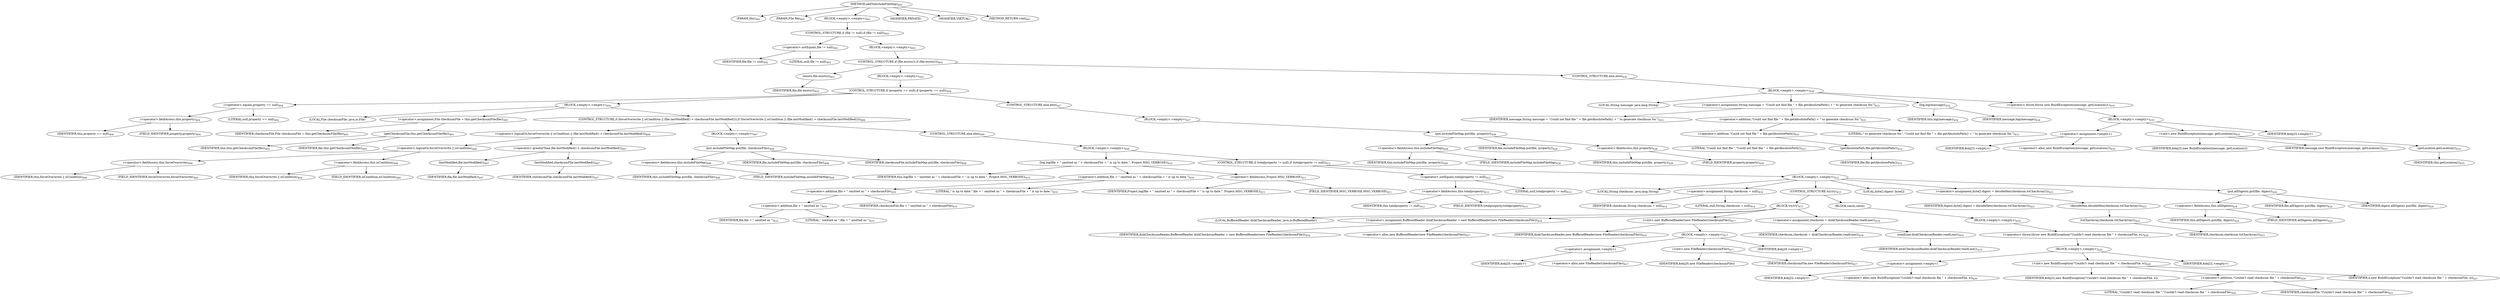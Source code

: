 digraph "addToIncludeFileMap" {  
"743" [label = <(METHOD,addToIncludeFileMap)<SUB>401</SUB>> ]
"41" [label = <(PARAM,this)<SUB>401</SUB>> ]
"744" [label = <(PARAM,File file)<SUB>401</SUB>> ]
"745" [label = <(BLOCK,&lt;empty&gt;,&lt;empty&gt;)<SUB>401</SUB>> ]
"746" [label = <(CONTROL_STRUCTURE,if (file != null),if (file != null))<SUB>402</SUB>> ]
"747" [label = <(&lt;operator&gt;.notEquals,file != null)<SUB>402</SUB>> ]
"748" [label = <(IDENTIFIER,file,file != null)<SUB>402</SUB>> ]
"749" [label = <(LITERAL,null,file != null)<SUB>402</SUB>> ]
"750" [label = <(BLOCK,&lt;empty&gt;,&lt;empty&gt;)<SUB>402</SUB>> ]
"751" [label = <(CONTROL_STRUCTURE,if (file.exists()),if (file.exists()))<SUB>403</SUB>> ]
"752" [label = <(exists,file.exists())<SUB>403</SUB>> ]
"753" [label = <(IDENTIFIER,file,file.exists())<SUB>403</SUB>> ]
"754" [label = <(BLOCK,&lt;empty&gt;,&lt;empty&gt;)<SUB>403</SUB>> ]
"755" [label = <(CONTROL_STRUCTURE,if (property == null),if (property == null))<SUB>404</SUB>> ]
"756" [label = <(&lt;operator&gt;.equals,property == null)<SUB>404</SUB>> ]
"757" [label = <(&lt;operator&gt;.fieldAccess,this.property)<SUB>404</SUB>> ]
"758" [label = <(IDENTIFIER,this,property == null)<SUB>404</SUB>> ]
"759" [label = <(FIELD_IDENTIFIER,property,property)<SUB>404</SUB>> ]
"760" [label = <(LITERAL,null,property == null)<SUB>404</SUB>> ]
"761" [label = <(BLOCK,&lt;empty&gt;,&lt;empty&gt;)<SUB>404</SUB>> ]
"762" [label = <(LOCAL,File checksumFile: java.io.File)> ]
"763" [label = <(&lt;operator&gt;.assignment,File checksumFile = this.getChecksumFile(file))<SUB>405</SUB>> ]
"764" [label = <(IDENTIFIER,checksumFile,File checksumFile = this.getChecksumFile(file))<SUB>405</SUB>> ]
"765" [label = <(getChecksumFile,this.getChecksumFile(file))<SUB>405</SUB>> ]
"40" [label = <(IDENTIFIER,this,this.getChecksumFile(file))<SUB>405</SUB>> ]
"766" [label = <(IDENTIFIER,file,this.getChecksumFile(file))<SUB>405</SUB>> ]
"767" [label = <(CONTROL_STRUCTURE,if (forceOverwrite || isCondition || (file.lastModified() &gt; checksumFile.lastModified())),if (forceOverwrite || isCondition || (file.lastModified() &gt; checksumFile.lastModified())))<SUB>406</SUB>> ]
"768" [label = <(&lt;operator&gt;.logicalOr,forceOverwrite || isCondition || (file.lastModified() &gt; checksumFile.lastModified()))<SUB>406</SUB>> ]
"769" [label = <(&lt;operator&gt;.logicalOr,forceOverwrite || isCondition)<SUB>406</SUB>> ]
"770" [label = <(&lt;operator&gt;.fieldAccess,this.forceOverwrite)<SUB>406</SUB>> ]
"771" [label = <(IDENTIFIER,this,forceOverwrite || isCondition)<SUB>406</SUB>> ]
"772" [label = <(FIELD_IDENTIFIER,forceOverwrite,forceOverwrite)<SUB>406</SUB>> ]
"773" [label = <(&lt;operator&gt;.fieldAccess,this.isCondition)<SUB>406</SUB>> ]
"774" [label = <(IDENTIFIER,this,forceOverwrite || isCondition)<SUB>406</SUB>> ]
"775" [label = <(FIELD_IDENTIFIER,isCondition,isCondition)<SUB>406</SUB>> ]
"776" [label = <(&lt;operator&gt;.greaterThan,file.lastModified() &gt; checksumFile.lastModified())<SUB>407</SUB>> ]
"777" [label = <(lastModified,file.lastModified())<SUB>407</SUB>> ]
"778" [label = <(IDENTIFIER,file,file.lastModified())<SUB>407</SUB>> ]
"779" [label = <(lastModified,checksumFile.lastModified())<SUB>407</SUB>> ]
"780" [label = <(IDENTIFIER,checksumFile,checksumFile.lastModified())<SUB>407</SUB>> ]
"781" [label = <(BLOCK,&lt;empty&gt;,&lt;empty&gt;)<SUB>407</SUB>> ]
"782" [label = <(put,includeFileMap.put(file, checksumFile))<SUB>408</SUB>> ]
"783" [label = <(&lt;operator&gt;.fieldAccess,this.includeFileMap)<SUB>408</SUB>> ]
"784" [label = <(IDENTIFIER,this,includeFileMap.put(file, checksumFile))<SUB>408</SUB>> ]
"785" [label = <(FIELD_IDENTIFIER,includeFileMap,includeFileMap)<SUB>408</SUB>> ]
"786" [label = <(IDENTIFIER,file,includeFileMap.put(file, checksumFile))<SUB>408</SUB>> ]
"787" [label = <(IDENTIFIER,checksumFile,includeFileMap.put(file, checksumFile))<SUB>408</SUB>> ]
"788" [label = <(CONTROL_STRUCTURE,else,else)<SUB>409</SUB>> ]
"789" [label = <(BLOCK,&lt;empty&gt;,&lt;empty&gt;)<SUB>409</SUB>> ]
"790" [label = <(log,log(file + &quot; omitted as &quot; + checksumFile + &quot; is up to date.&quot;, Project.MSG_VERBOSE))<SUB>410</SUB>> ]
"42" [label = <(IDENTIFIER,this,log(file + &quot; omitted as &quot; + checksumFile + &quot; is up to date.&quot;, Project.MSG_VERBOSE))<SUB>410</SUB>> ]
"791" [label = <(&lt;operator&gt;.addition,file + &quot; omitted as &quot; + checksumFile + &quot; is up to date.&quot;)<SUB>410</SUB>> ]
"792" [label = <(&lt;operator&gt;.addition,file + &quot; omitted as &quot; + checksumFile)<SUB>410</SUB>> ]
"793" [label = <(&lt;operator&gt;.addition,file + &quot; omitted as &quot;)<SUB>410</SUB>> ]
"794" [label = <(IDENTIFIER,file,file + &quot; omitted as &quot;)<SUB>410</SUB>> ]
"795" [label = <(LITERAL,&quot; omitted as &quot;,file + &quot; omitted as &quot;)<SUB>410</SUB>> ]
"796" [label = <(IDENTIFIER,checksumFile,file + &quot; omitted as &quot; + checksumFile)<SUB>410</SUB>> ]
"797" [label = <(LITERAL,&quot; is up to date.&quot;,file + &quot; omitted as &quot; + checksumFile + &quot; is up to date.&quot;)<SUB>410</SUB>> ]
"798" [label = <(&lt;operator&gt;.fieldAccess,Project.MSG_VERBOSE)<SUB>411</SUB>> ]
"799" [label = <(IDENTIFIER,Project,log(file + &quot; omitted as &quot; + checksumFile + &quot; is up to date.&quot;, Project.MSG_VERBOSE))<SUB>411</SUB>> ]
"800" [label = <(FIELD_IDENTIFIER,MSG_VERBOSE,MSG_VERBOSE)<SUB>411</SUB>> ]
"801" [label = <(CONTROL_STRUCTURE,if (totalproperty != null),if (totalproperty != null))<SUB>412</SUB>> ]
"802" [label = <(&lt;operator&gt;.notEquals,totalproperty != null)<SUB>412</SUB>> ]
"803" [label = <(&lt;operator&gt;.fieldAccess,this.totalproperty)<SUB>412</SUB>> ]
"804" [label = <(IDENTIFIER,this,totalproperty != null)<SUB>412</SUB>> ]
"805" [label = <(FIELD_IDENTIFIER,totalproperty,totalproperty)<SUB>412</SUB>> ]
"806" [label = <(LITERAL,null,totalproperty != null)<SUB>412</SUB>> ]
"807" [label = <(BLOCK,&lt;empty&gt;,&lt;empty&gt;)<SUB>412</SUB>> ]
"808" [label = <(LOCAL,String checksum: java.lang.String)> ]
"809" [label = <(&lt;operator&gt;.assignment,String checksum = null)<SUB>414</SUB>> ]
"810" [label = <(IDENTIFIER,checksum,String checksum = null)<SUB>414</SUB>> ]
"811" [label = <(LITERAL,null,String checksum = null)<SUB>414</SUB>> ]
"812" [label = <(CONTROL_STRUCTURE,try,try)<SUB>415</SUB>> ]
"813" [label = <(BLOCK,try,try)<SUB>415</SUB>> ]
"44" [label = <(LOCAL,BufferedReader diskChecksumReader: java.io.BufferedReader)> ]
"814" [label = <(&lt;operator&gt;.assignment,BufferedReader diskChecksumReader = new BufferedReader(new FileReader(checksumFile)))<SUB>416</SUB>> ]
"815" [label = <(IDENTIFIER,diskChecksumReader,BufferedReader diskChecksumReader = new BufferedReader(new FileReader(checksumFile)))<SUB>416</SUB>> ]
"816" [label = <(&lt;operator&gt;.alloc,new BufferedReader(new FileReader(checksumFile)))<SUB>417</SUB>> ]
"817" [label = <(&lt;init&gt;,new BufferedReader(new FileReader(checksumFile)))<SUB>417</SUB>> ]
"43" [label = <(IDENTIFIER,diskChecksumReader,new BufferedReader(new FileReader(checksumFile)))<SUB>416</SUB>> ]
"818" [label = <(BLOCK,&lt;empty&gt;,&lt;empty&gt;)<SUB>417</SUB>> ]
"819" [label = <(&lt;operator&gt;.assignment,&lt;empty&gt;)> ]
"820" [label = <(IDENTIFIER,$obj20,&lt;empty&gt;)> ]
"821" [label = <(&lt;operator&gt;.alloc,new FileReader(checksumFile))<SUB>417</SUB>> ]
"822" [label = <(&lt;init&gt;,new FileReader(checksumFile))<SUB>417</SUB>> ]
"823" [label = <(IDENTIFIER,$obj20,new FileReader(checksumFile))> ]
"824" [label = <(IDENTIFIER,checksumFile,new FileReader(checksumFile))<SUB>417</SUB>> ]
"825" [label = <(IDENTIFIER,$obj20,&lt;empty&gt;)> ]
"826" [label = <(&lt;operator&gt;.assignment,checksum = diskChecksumReader.readLine())<SUB>418</SUB>> ]
"827" [label = <(IDENTIFIER,checksum,checksum = diskChecksumReader.readLine())<SUB>418</SUB>> ]
"828" [label = <(readLine,diskChecksumReader.readLine())<SUB>418</SUB>> ]
"829" [label = <(IDENTIFIER,diskChecksumReader,diskChecksumReader.readLine())<SUB>418</SUB>> ]
"830" [label = <(BLOCK,catch,catch)> ]
"831" [label = <(BLOCK,&lt;empty&gt;,&lt;empty&gt;)<SUB>419</SUB>> ]
"832" [label = <(&lt;operator&gt;.throw,throw new BuildException(&quot;Couldn't read checksum file &quot; + checksumFile, e);)<SUB>420</SUB>> ]
"833" [label = <(BLOCK,&lt;empty&gt;,&lt;empty&gt;)<SUB>420</SUB>> ]
"834" [label = <(&lt;operator&gt;.assignment,&lt;empty&gt;)> ]
"835" [label = <(IDENTIFIER,$obj22,&lt;empty&gt;)> ]
"836" [label = <(&lt;operator&gt;.alloc,new BuildException(&quot;Couldn't read checksum file &quot; + checksumFile, e))<SUB>420</SUB>> ]
"837" [label = <(&lt;init&gt;,new BuildException(&quot;Couldn't read checksum file &quot; + checksumFile, e))<SUB>420</SUB>> ]
"838" [label = <(IDENTIFIER,$obj22,new BuildException(&quot;Couldn't read checksum file &quot; + checksumFile, e))> ]
"839" [label = <(&lt;operator&gt;.addition,&quot;Couldn't read checksum file &quot; + checksumFile)<SUB>420</SUB>> ]
"840" [label = <(LITERAL,&quot;Couldn't read checksum file &quot;,&quot;Couldn't read checksum file &quot; + checksumFile)<SUB>420</SUB>> ]
"841" [label = <(IDENTIFIER,checksumFile,&quot;Couldn't read checksum file &quot; + checksumFile)<SUB>421</SUB>> ]
"842" [label = <(IDENTIFIER,e,new BuildException(&quot;Couldn't read checksum file &quot; + checksumFile, e))<SUB>421</SUB>> ]
"843" [label = <(IDENTIFIER,$obj22,&lt;empty&gt;)> ]
"844" [label = <(LOCAL,byte[] digest: byte[])> ]
"845" [label = <(&lt;operator&gt;.assignment,byte[] digest = decodeHex(checksum.toCharArray()))<SUB>423</SUB>> ]
"846" [label = <(IDENTIFIER,digest,byte[] digest = decodeHex(checksum.toCharArray()))<SUB>423</SUB>> ]
"847" [label = <(decodeHex,decodeHex(checksum.toCharArray()))<SUB>423</SUB>> ]
"848" [label = <(toCharArray,checksum.toCharArray())<SUB>423</SUB>> ]
"849" [label = <(IDENTIFIER,checksum,checksum.toCharArray())<SUB>423</SUB>> ]
"850" [label = <(put,allDigests.put(file, digest))<SUB>424</SUB>> ]
"851" [label = <(&lt;operator&gt;.fieldAccess,this.allDigests)<SUB>424</SUB>> ]
"852" [label = <(IDENTIFIER,this,allDigests.put(file, digest))<SUB>424</SUB>> ]
"853" [label = <(FIELD_IDENTIFIER,allDigests,allDigests)<SUB>424</SUB>> ]
"854" [label = <(IDENTIFIER,file,allDigests.put(file, digest))<SUB>424</SUB>> ]
"855" [label = <(IDENTIFIER,digest,allDigests.put(file, digest))<SUB>424</SUB>> ]
"856" [label = <(CONTROL_STRUCTURE,else,else)<SUB>427</SUB>> ]
"857" [label = <(BLOCK,&lt;empty&gt;,&lt;empty&gt;)<SUB>427</SUB>> ]
"858" [label = <(put,includeFileMap.put(file, property))<SUB>428</SUB>> ]
"859" [label = <(&lt;operator&gt;.fieldAccess,this.includeFileMap)<SUB>428</SUB>> ]
"860" [label = <(IDENTIFIER,this,includeFileMap.put(file, property))<SUB>428</SUB>> ]
"861" [label = <(FIELD_IDENTIFIER,includeFileMap,includeFileMap)<SUB>428</SUB>> ]
"862" [label = <(IDENTIFIER,file,includeFileMap.put(file, property))<SUB>428</SUB>> ]
"863" [label = <(&lt;operator&gt;.fieldAccess,this.property)<SUB>428</SUB>> ]
"864" [label = <(IDENTIFIER,this,includeFileMap.put(file, property))<SUB>428</SUB>> ]
"865" [label = <(FIELD_IDENTIFIER,property,property)<SUB>428</SUB>> ]
"866" [label = <(CONTROL_STRUCTURE,else,else)<SUB>430</SUB>> ]
"867" [label = <(BLOCK,&lt;empty&gt;,&lt;empty&gt;)<SUB>430</SUB>> ]
"868" [label = <(LOCAL,String message: java.lang.String)> ]
"869" [label = <(&lt;operator&gt;.assignment,String message = &quot;Could not find file &quot; + file.getAbsolutePath() + &quot; to generate checksum for.&quot;)<SUB>431</SUB>> ]
"870" [label = <(IDENTIFIER,message,String message = &quot;Could not find file &quot; + file.getAbsolutePath() + &quot; to generate checksum for.&quot;)<SUB>431</SUB>> ]
"871" [label = <(&lt;operator&gt;.addition,&quot;Could not find file &quot; + file.getAbsolutePath() + &quot; to generate checksum for.&quot;)<SUB>431</SUB>> ]
"872" [label = <(&lt;operator&gt;.addition,&quot;Could not find file &quot; + file.getAbsolutePath())<SUB>431</SUB>> ]
"873" [label = <(LITERAL,&quot;Could not find file &quot;,&quot;Could not find file &quot; + file.getAbsolutePath())<SUB>431</SUB>> ]
"874" [label = <(getAbsolutePath,file.getAbsolutePath())<SUB>432</SUB>> ]
"875" [label = <(IDENTIFIER,file,file.getAbsolutePath())<SUB>432</SUB>> ]
"876" [label = <(LITERAL,&quot; to generate checksum for.&quot;,&quot;Could not find file &quot; + file.getAbsolutePath() + &quot; to generate checksum for.&quot;)<SUB>433</SUB>> ]
"877" [label = <(log,log(message))<SUB>434</SUB>> ]
"45" [label = <(IDENTIFIER,this,log(message))<SUB>434</SUB>> ]
"878" [label = <(IDENTIFIER,message,log(message))<SUB>434</SUB>> ]
"879" [label = <(&lt;operator&gt;.throw,throw new BuildException(message, getLocation());)<SUB>435</SUB>> ]
"880" [label = <(BLOCK,&lt;empty&gt;,&lt;empty&gt;)<SUB>435</SUB>> ]
"881" [label = <(&lt;operator&gt;.assignment,&lt;empty&gt;)> ]
"882" [label = <(IDENTIFIER,$obj23,&lt;empty&gt;)> ]
"883" [label = <(&lt;operator&gt;.alloc,new BuildException(message, getLocation()))<SUB>435</SUB>> ]
"884" [label = <(&lt;init&gt;,new BuildException(message, getLocation()))<SUB>435</SUB>> ]
"885" [label = <(IDENTIFIER,$obj23,new BuildException(message, getLocation()))> ]
"886" [label = <(IDENTIFIER,message,new BuildException(message, getLocation()))<SUB>435</SUB>> ]
"887" [label = <(getLocation,getLocation())<SUB>435</SUB>> ]
"46" [label = <(IDENTIFIER,this,getLocation())<SUB>435</SUB>> ]
"888" [label = <(IDENTIFIER,$obj23,&lt;empty&gt;)> ]
"889" [label = <(MODIFIER,PRIVATE)> ]
"890" [label = <(MODIFIER,VIRTUAL)> ]
"891" [label = <(METHOD_RETURN,void)<SUB>401</SUB>> ]
  "743" -> "41" 
  "743" -> "744" 
  "743" -> "745" 
  "743" -> "889" 
  "743" -> "890" 
  "743" -> "891" 
  "745" -> "746" 
  "746" -> "747" 
  "746" -> "750" 
  "747" -> "748" 
  "747" -> "749" 
  "750" -> "751" 
  "751" -> "752" 
  "751" -> "754" 
  "751" -> "866" 
  "752" -> "753" 
  "754" -> "755" 
  "755" -> "756" 
  "755" -> "761" 
  "755" -> "856" 
  "756" -> "757" 
  "756" -> "760" 
  "757" -> "758" 
  "757" -> "759" 
  "761" -> "762" 
  "761" -> "763" 
  "761" -> "767" 
  "763" -> "764" 
  "763" -> "765" 
  "765" -> "40" 
  "765" -> "766" 
  "767" -> "768" 
  "767" -> "781" 
  "767" -> "788" 
  "768" -> "769" 
  "768" -> "776" 
  "769" -> "770" 
  "769" -> "773" 
  "770" -> "771" 
  "770" -> "772" 
  "773" -> "774" 
  "773" -> "775" 
  "776" -> "777" 
  "776" -> "779" 
  "777" -> "778" 
  "779" -> "780" 
  "781" -> "782" 
  "782" -> "783" 
  "782" -> "786" 
  "782" -> "787" 
  "783" -> "784" 
  "783" -> "785" 
  "788" -> "789" 
  "789" -> "790" 
  "789" -> "801" 
  "790" -> "42" 
  "790" -> "791" 
  "790" -> "798" 
  "791" -> "792" 
  "791" -> "797" 
  "792" -> "793" 
  "792" -> "796" 
  "793" -> "794" 
  "793" -> "795" 
  "798" -> "799" 
  "798" -> "800" 
  "801" -> "802" 
  "801" -> "807" 
  "802" -> "803" 
  "802" -> "806" 
  "803" -> "804" 
  "803" -> "805" 
  "807" -> "808" 
  "807" -> "809" 
  "807" -> "812" 
  "807" -> "844" 
  "807" -> "845" 
  "807" -> "850" 
  "809" -> "810" 
  "809" -> "811" 
  "812" -> "813" 
  "812" -> "830" 
  "813" -> "44" 
  "813" -> "814" 
  "813" -> "817" 
  "813" -> "826" 
  "814" -> "815" 
  "814" -> "816" 
  "817" -> "43" 
  "817" -> "818" 
  "818" -> "819" 
  "818" -> "822" 
  "818" -> "825" 
  "819" -> "820" 
  "819" -> "821" 
  "822" -> "823" 
  "822" -> "824" 
  "826" -> "827" 
  "826" -> "828" 
  "828" -> "829" 
  "830" -> "831" 
  "831" -> "832" 
  "832" -> "833" 
  "833" -> "834" 
  "833" -> "837" 
  "833" -> "843" 
  "834" -> "835" 
  "834" -> "836" 
  "837" -> "838" 
  "837" -> "839" 
  "837" -> "842" 
  "839" -> "840" 
  "839" -> "841" 
  "845" -> "846" 
  "845" -> "847" 
  "847" -> "848" 
  "848" -> "849" 
  "850" -> "851" 
  "850" -> "854" 
  "850" -> "855" 
  "851" -> "852" 
  "851" -> "853" 
  "856" -> "857" 
  "857" -> "858" 
  "858" -> "859" 
  "858" -> "862" 
  "858" -> "863" 
  "859" -> "860" 
  "859" -> "861" 
  "863" -> "864" 
  "863" -> "865" 
  "866" -> "867" 
  "867" -> "868" 
  "867" -> "869" 
  "867" -> "877" 
  "867" -> "879" 
  "869" -> "870" 
  "869" -> "871" 
  "871" -> "872" 
  "871" -> "876" 
  "872" -> "873" 
  "872" -> "874" 
  "874" -> "875" 
  "877" -> "45" 
  "877" -> "878" 
  "879" -> "880" 
  "880" -> "881" 
  "880" -> "884" 
  "880" -> "888" 
  "881" -> "882" 
  "881" -> "883" 
  "884" -> "885" 
  "884" -> "886" 
  "884" -> "887" 
  "887" -> "46" 
}

